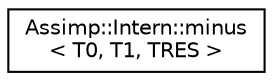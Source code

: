 digraph "Graphical Class Hierarchy"
{
  edge [fontname="Helvetica",fontsize="10",labelfontname="Helvetica",labelfontsize="10"];
  node [fontname="Helvetica",fontsize="10",shape=record];
  rankdir="LR";
  Node1 [label="Assimp::Intern::minus\l\< T0, T1, TRES \>",height=0.2,width=0.4,color="black", fillcolor="white", style="filled",URL="$struct_assimp_1_1_intern_1_1minus.html"];
}
